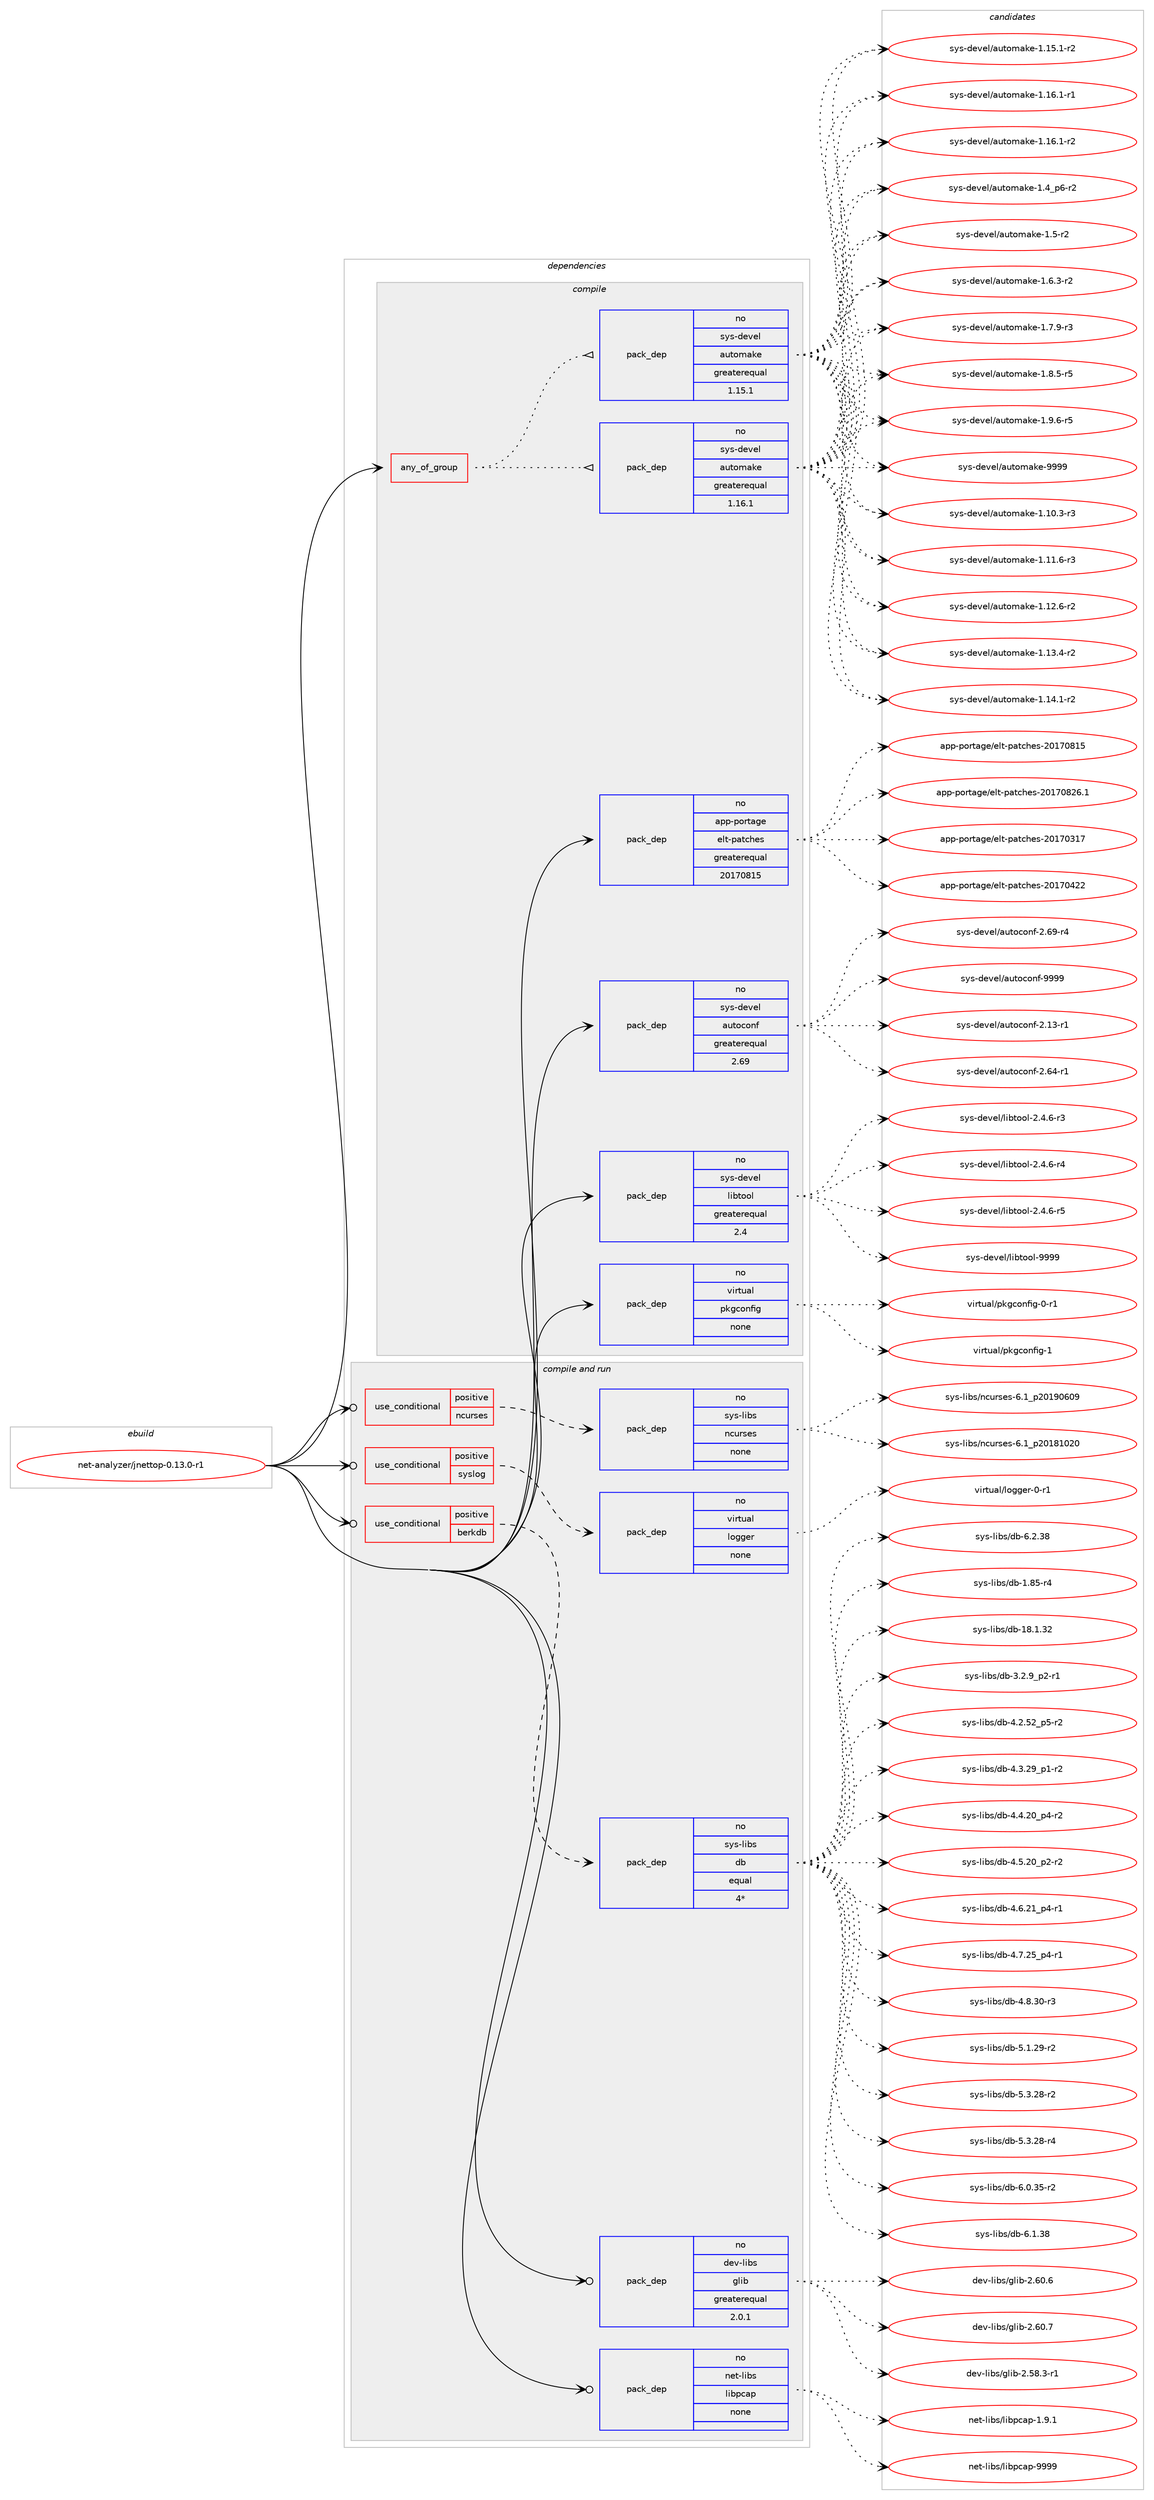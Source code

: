digraph prolog {

# *************
# Graph options
# *************

newrank=true;
concentrate=true;
compound=true;
graph [rankdir=LR,fontname=Helvetica,fontsize=10,ranksep=1.5];#, ranksep=2.5, nodesep=0.2];
edge  [arrowhead=vee];
node  [fontname=Helvetica,fontsize=10];

# **********
# The ebuild
# **********

subgraph cluster_leftcol {
color=gray;
rank=same;
label=<<i>ebuild</i>>;
id [label="net-analyzer/jnettop-0.13.0-r1", color=red, width=4, href="../net-analyzer/jnettop-0.13.0-r1.svg"];
}

# ****************
# The dependencies
# ****************

subgraph cluster_midcol {
color=gray;
label=<<i>dependencies</i>>;
subgraph cluster_compile {
fillcolor="#eeeeee";
style=filled;
label=<<i>compile</i>>;
subgraph any13738 {
dependency813022 [label=<<TABLE BORDER="0" CELLBORDER="1" CELLSPACING="0" CELLPADDING="4"><TR><TD CELLPADDING="10">any_of_group</TD></TR></TABLE>>, shape=none, color=red];subgraph pack600971 {
dependency813023 [label=<<TABLE BORDER="0" CELLBORDER="1" CELLSPACING="0" CELLPADDING="4" WIDTH="220"><TR><TD ROWSPAN="6" CELLPADDING="30">pack_dep</TD></TR><TR><TD WIDTH="110">no</TD></TR><TR><TD>sys-devel</TD></TR><TR><TD>automake</TD></TR><TR><TD>greaterequal</TD></TR><TR><TD>1.16.1</TD></TR></TABLE>>, shape=none, color=blue];
}
dependency813022:e -> dependency813023:w [weight=20,style="dotted",arrowhead="oinv"];
subgraph pack600972 {
dependency813024 [label=<<TABLE BORDER="0" CELLBORDER="1" CELLSPACING="0" CELLPADDING="4" WIDTH="220"><TR><TD ROWSPAN="6" CELLPADDING="30">pack_dep</TD></TR><TR><TD WIDTH="110">no</TD></TR><TR><TD>sys-devel</TD></TR><TR><TD>automake</TD></TR><TR><TD>greaterequal</TD></TR><TR><TD>1.15.1</TD></TR></TABLE>>, shape=none, color=blue];
}
dependency813022:e -> dependency813024:w [weight=20,style="dotted",arrowhead="oinv"];
}
id:e -> dependency813022:w [weight=20,style="solid",arrowhead="vee"];
subgraph pack600973 {
dependency813025 [label=<<TABLE BORDER="0" CELLBORDER="1" CELLSPACING="0" CELLPADDING="4" WIDTH="220"><TR><TD ROWSPAN="6" CELLPADDING="30">pack_dep</TD></TR><TR><TD WIDTH="110">no</TD></TR><TR><TD>app-portage</TD></TR><TR><TD>elt-patches</TD></TR><TR><TD>greaterequal</TD></TR><TR><TD>20170815</TD></TR></TABLE>>, shape=none, color=blue];
}
id:e -> dependency813025:w [weight=20,style="solid",arrowhead="vee"];
subgraph pack600974 {
dependency813026 [label=<<TABLE BORDER="0" CELLBORDER="1" CELLSPACING="0" CELLPADDING="4" WIDTH="220"><TR><TD ROWSPAN="6" CELLPADDING="30">pack_dep</TD></TR><TR><TD WIDTH="110">no</TD></TR><TR><TD>sys-devel</TD></TR><TR><TD>autoconf</TD></TR><TR><TD>greaterequal</TD></TR><TR><TD>2.69</TD></TR></TABLE>>, shape=none, color=blue];
}
id:e -> dependency813026:w [weight=20,style="solid",arrowhead="vee"];
subgraph pack600975 {
dependency813027 [label=<<TABLE BORDER="0" CELLBORDER="1" CELLSPACING="0" CELLPADDING="4" WIDTH="220"><TR><TD ROWSPAN="6" CELLPADDING="30">pack_dep</TD></TR><TR><TD WIDTH="110">no</TD></TR><TR><TD>sys-devel</TD></TR><TR><TD>libtool</TD></TR><TR><TD>greaterequal</TD></TR><TR><TD>2.4</TD></TR></TABLE>>, shape=none, color=blue];
}
id:e -> dependency813027:w [weight=20,style="solid",arrowhead="vee"];
subgraph pack600976 {
dependency813028 [label=<<TABLE BORDER="0" CELLBORDER="1" CELLSPACING="0" CELLPADDING="4" WIDTH="220"><TR><TD ROWSPAN="6" CELLPADDING="30">pack_dep</TD></TR><TR><TD WIDTH="110">no</TD></TR><TR><TD>virtual</TD></TR><TR><TD>pkgconfig</TD></TR><TR><TD>none</TD></TR><TR><TD></TD></TR></TABLE>>, shape=none, color=blue];
}
id:e -> dependency813028:w [weight=20,style="solid",arrowhead="vee"];
}
subgraph cluster_compileandrun {
fillcolor="#eeeeee";
style=filled;
label=<<i>compile and run</i>>;
subgraph cond197863 {
dependency813029 [label=<<TABLE BORDER="0" CELLBORDER="1" CELLSPACING="0" CELLPADDING="4"><TR><TD ROWSPAN="3" CELLPADDING="10">use_conditional</TD></TR><TR><TD>positive</TD></TR><TR><TD>berkdb</TD></TR></TABLE>>, shape=none, color=red];
subgraph pack600977 {
dependency813030 [label=<<TABLE BORDER="0" CELLBORDER="1" CELLSPACING="0" CELLPADDING="4" WIDTH="220"><TR><TD ROWSPAN="6" CELLPADDING="30">pack_dep</TD></TR><TR><TD WIDTH="110">no</TD></TR><TR><TD>sys-libs</TD></TR><TR><TD>db</TD></TR><TR><TD>equal</TD></TR><TR><TD>4*</TD></TR></TABLE>>, shape=none, color=blue];
}
dependency813029:e -> dependency813030:w [weight=20,style="dashed",arrowhead="vee"];
}
id:e -> dependency813029:w [weight=20,style="solid",arrowhead="odotvee"];
subgraph cond197864 {
dependency813031 [label=<<TABLE BORDER="0" CELLBORDER="1" CELLSPACING="0" CELLPADDING="4"><TR><TD ROWSPAN="3" CELLPADDING="10">use_conditional</TD></TR><TR><TD>positive</TD></TR><TR><TD>ncurses</TD></TR></TABLE>>, shape=none, color=red];
subgraph pack600978 {
dependency813032 [label=<<TABLE BORDER="0" CELLBORDER="1" CELLSPACING="0" CELLPADDING="4" WIDTH="220"><TR><TD ROWSPAN="6" CELLPADDING="30">pack_dep</TD></TR><TR><TD WIDTH="110">no</TD></TR><TR><TD>sys-libs</TD></TR><TR><TD>ncurses</TD></TR><TR><TD>none</TD></TR><TR><TD></TD></TR></TABLE>>, shape=none, color=blue];
}
dependency813031:e -> dependency813032:w [weight=20,style="dashed",arrowhead="vee"];
}
id:e -> dependency813031:w [weight=20,style="solid",arrowhead="odotvee"];
subgraph cond197865 {
dependency813033 [label=<<TABLE BORDER="0" CELLBORDER="1" CELLSPACING="0" CELLPADDING="4"><TR><TD ROWSPAN="3" CELLPADDING="10">use_conditional</TD></TR><TR><TD>positive</TD></TR><TR><TD>syslog</TD></TR></TABLE>>, shape=none, color=red];
subgraph pack600979 {
dependency813034 [label=<<TABLE BORDER="0" CELLBORDER="1" CELLSPACING="0" CELLPADDING="4" WIDTH="220"><TR><TD ROWSPAN="6" CELLPADDING="30">pack_dep</TD></TR><TR><TD WIDTH="110">no</TD></TR><TR><TD>virtual</TD></TR><TR><TD>logger</TD></TR><TR><TD>none</TD></TR><TR><TD></TD></TR></TABLE>>, shape=none, color=blue];
}
dependency813033:e -> dependency813034:w [weight=20,style="dashed",arrowhead="vee"];
}
id:e -> dependency813033:w [weight=20,style="solid",arrowhead="odotvee"];
subgraph pack600980 {
dependency813035 [label=<<TABLE BORDER="0" CELLBORDER="1" CELLSPACING="0" CELLPADDING="4" WIDTH="220"><TR><TD ROWSPAN="6" CELLPADDING="30">pack_dep</TD></TR><TR><TD WIDTH="110">no</TD></TR><TR><TD>dev-libs</TD></TR><TR><TD>glib</TD></TR><TR><TD>greaterequal</TD></TR><TR><TD>2.0.1</TD></TR></TABLE>>, shape=none, color=blue];
}
id:e -> dependency813035:w [weight=20,style="solid",arrowhead="odotvee"];
subgraph pack600981 {
dependency813036 [label=<<TABLE BORDER="0" CELLBORDER="1" CELLSPACING="0" CELLPADDING="4" WIDTH="220"><TR><TD ROWSPAN="6" CELLPADDING="30">pack_dep</TD></TR><TR><TD WIDTH="110">no</TD></TR><TR><TD>net-libs</TD></TR><TR><TD>libpcap</TD></TR><TR><TD>none</TD></TR><TR><TD></TD></TR></TABLE>>, shape=none, color=blue];
}
id:e -> dependency813036:w [weight=20,style="solid",arrowhead="odotvee"];
}
subgraph cluster_run {
fillcolor="#eeeeee";
style=filled;
label=<<i>run</i>>;
}
}

# **************
# The candidates
# **************

subgraph cluster_choices {
rank=same;
color=gray;
label=<<i>candidates</i>>;

subgraph choice600971 {
color=black;
nodesep=1;
choice11512111545100101118101108479711711611110997107101454946494846514511451 [label="sys-devel/automake-1.10.3-r3", color=red, width=4,href="../sys-devel/automake-1.10.3-r3.svg"];
choice11512111545100101118101108479711711611110997107101454946494946544511451 [label="sys-devel/automake-1.11.6-r3", color=red, width=4,href="../sys-devel/automake-1.11.6-r3.svg"];
choice11512111545100101118101108479711711611110997107101454946495046544511450 [label="sys-devel/automake-1.12.6-r2", color=red, width=4,href="../sys-devel/automake-1.12.6-r2.svg"];
choice11512111545100101118101108479711711611110997107101454946495146524511450 [label="sys-devel/automake-1.13.4-r2", color=red, width=4,href="../sys-devel/automake-1.13.4-r2.svg"];
choice11512111545100101118101108479711711611110997107101454946495246494511450 [label="sys-devel/automake-1.14.1-r2", color=red, width=4,href="../sys-devel/automake-1.14.1-r2.svg"];
choice11512111545100101118101108479711711611110997107101454946495346494511450 [label="sys-devel/automake-1.15.1-r2", color=red, width=4,href="../sys-devel/automake-1.15.1-r2.svg"];
choice11512111545100101118101108479711711611110997107101454946495446494511449 [label="sys-devel/automake-1.16.1-r1", color=red, width=4,href="../sys-devel/automake-1.16.1-r1.svg"];
choice11512111545100101118101108479711711611110997107101454946495446494511450 [label="sys-devel/automake-1.16.1-r2", color=red, width=4,href="../sys-devel/automake-1.16.1-r2.svg"];
choice115121115451001011181011084797117116111109971071014549465295112544511450 [label="sys-devel/automake-1.4_p6-r2", color=red, width=4,href="../sys-devel/automake-1.4_p6-r2.svg"];
choice11512111545100101118101108479711711611110997107101454946534511450 [label="sys-devel/automake-1.5-r2", color=red, width=4,href="../sys-devel/automake-1.5-r2.svg"];
choice115121115451001011181011084797117116111109971071014549465446514511450 [label="sys-devel/automake-1.6.3-r2", color=red, width=4,href="../sys-devel/automake-1.6.3-r2.svg"];
choice115121115451001011181011084797117116111109971071014549465546574511451 [label="sys-devel/automake-1.7.9-r3", color=red, width=4,href="../sys-devel/automake-1.7.9-r3.svg"];
choice115121115451001011181011084797117116111109971071014549465646534511453 [label="sys-devel/automake-1.8.5-r5", color=red, width=4,href="../sys-devel/automake-1.8.5-r5.svg"];
choice115121115451001011181011084797117116111109971071014549465746544511453 [label="sys-devel/automake-1.9.6-r5", color=red, width=4,href="../sys-devel/automake-1.9.6-r5.svg"];
choice115121115451001011181011084797117116111109971071014557575757 [label="sys-devel/automake-9999", color=red, width=4,href="../sys-devel/automake-9999.svg"];
dependency813023:e -> choice11512111545100101118101108479711711611110997107101454946494846514511451:w [style=dotted,weight="100"];
dependency813023:e -> choice11512111545100101118101108479711711611110997107101454946494946544511451:w [style=dotted,weight="100"];
dependency813023:e -> choice11512111545100101118101108479711711611110997107101454946495046544511450:w [style=dotted,weight="100"];
dependency813023:e -> choice11512111545100101118101108479711711611110997107101454946495146524511450:w [style=dotted,weight="100"];
dependency813023:e -> choice11512111545100101118101108479711711611110997107101454946495246494511450:w [style=dotted,weight="100"];
dependency813023:e -> choice11512111545100101118101108479711711611110997107101454946495346494511450:w [style=dotted,weight="100"];
dependency813023:e -> choice11512111545100101118101108479711711611110997107101454946495446494511449:w [style=dotted,weight="100"];
dependency813023:e -> choice11512111545100101118101108479711711611110997107101454946495446494511450:w [style=dotted,weight="100"];
dependency813023:e -> choice115121115451001011181011084797117116111109971071014549465295112544511450:w [style=dotted,weight="100"];
dependency813023:e -> choice11512111545100101118101108479711711611110997107101454946534511450:w [style=dotted,weight="100"];
dependency813023:e -> choice115121115451001011181011084797117116111109971071014549465446514511450:w [style=dotted,weight="100"];
dependency813023:e -> choice115121115451001011181011084797117116111109971071014549465546574511451:w [style=dotted,weight="100"];
dependency813023:e -> choice115121115451001011181011084797117116111109971071014549465646534511453:w [style=dotted,weight="100"];
dependency813023:e -> choice115121115451001011181011084797117116111109971071014549465746544511453:w [style=dotted,weight="100"];
dependency813023:e -> choice115121115451001011181011084797117116111109971071014557575757:w [style=dotted,weight="100"];
}
subgraph choice600972 {
color=black;
nodesep=1;
choice11512111545100101118101108479711711611110997107101454946494846514511451 [label="sys-devel/automake-1.10.3-r3", color=red, width=4,href="../sys-devel/automake-1.10.3-r3.svg"];
choice11512111545100101118101108479711711611110997107101454946494946544511451 [label="sys-devel/automake-1.11.6-r3", color=red, width=4,href="../sys-devel/automake-1.11.6-r3.svg"];
choice11512111545100101118101108479711711611110997107101454946495046544511450 [label="sys-devel/automake-1.12.6-r2", color=red, width=4,href="../sys-devel/automake-1.12.6-r2.svg"];
choice11512111545100101118101108479711711611110997107101454946495146524511450 [label="sys-devel/automake-1.13.4-r2", color=red, width=4,href="../sys-devel/automake-1.13.4-r2.svg"];
choice11512111545100101118101108479711711611110997107101454946495246494511450 [label="sys-devel/automake-1.14.1-r2", color=red, width=4,href="../sys-devel/automake-1.14.1-r2.svg"];
choice11512111545100101118101108479711711611110997107101454946495346494511450 [label="sys-devel/automake-1.15.1-r2", color=red, width=4,href="../sys-devel/automake-1.15.1-r2.svg"];
choice11512111545100101118101108479711711611110997107101454946495446494511449 [label="sys-devel/automake-1.16.1-r1", color=red, width=4,href="../sys-devel/automake-1.16.1-r1.svg"];
choice11512111545100101118101108479711711611110997107101454946495446494511450 [label="sys-devel/automake-1.16.1-r2", color=red, width=4,href="../sys-devel/automake-1.16.1-r2.svg"];
choice115121115451001011181011084797117116111109971071014549465295112544511450 [label="sys-devel/automake-1.4_p6-r2", color=red, width=4,href="../sys-devel/automake-1.4_p6-r2.svg"];
choice11512111545100101118101108479711711611110997107101454946534511450 [label="sys-devel/automake-1.5-r2", color=red, width=4,href="../sys-devel/automake-1.5-r2.svg"];
choice115121115451001011181011084797117116111109971071014549465446514511450 [label="sys-devel/automake-1.6.3-r2", color=red, width=4,href="../sys-devel/automake-1.6.3-r2.svg"];
choice115121115451001011181011084797117116111109971071014549465546574511451 [label="sys-devel/automake-1.7.9-r3", color=red, width=4,href="../sys-devel/automake-1.7.9-r3.svg"];
choice115121115451001011181011084797117116111109971071014549465646534511453 [label="sys-devel/automake-1.8.5-r5", color=red, width=4,href="../sys-devel/automake-1.8.5-r5.svg"];
choice115121115451001011181011084797117116111109971071014549465746544511453 [label="sys-devel/automake-1.9.6-r5", color=red, width=4,href="../sys-devel/automake-1.9.6-r5.svg"];
choice115121115451001011181011084797117116111109971071014557575757 [label="sys-devel/automake-9999", color=red, width=4,href="../sys-devel/automake-9999.svg"];
dependency813024:e -> choice11512111545100101118101108479711711611110997107101454946494846514511451:w [style=dotted,weight="100"];
dependency813024:e -> choice11512111545100101118101108479711711611110997107101454946494946544511451:w [style=dotted,weight="100"];
dependency813024:e -> choice11512111545100101118101108479711711611110997107101454946495046544511450:w [style=dotted,weight="100"];
dependency813024:e -> choice11512111545100101118101108479711711611110997107101454946495146524511450:w [style=dotted,weight="100"];
dependency813024:e -> choice11512111545100101118101108479711711611110997107101454946495246494511450:w [style=dotted,weight="100"];
dependency813024:e -> choice11512111545100101118101108479711711611110997107101454946495346494511450:w [style=dotted,weight="100"];
dependency813024:e -> choice11512111545100101118101108479711711611110997107101454946495446494511449:w [style=dotted,weight="100"];
dependency813024:e -> choice11512111545100101118101108479711711611110997107101454946495446494511450:w [style=dotted,weight="100"];
dependency813024:e -> choice115121115451001011181011084797117116111109971071014549465295112544511450:w [style=dotted,weight="100"];
dependency813024:e -> choice11512111545100101118101108479711711611110997107101454946534511450:w [style=dotted,weight="100"];
dependency813024:e -> choice115121115451001011181011084797117116111109971071014549465446514511450:w [style=dotted,weight="100"];
dependency813024:e -> choice115121115451001011181011084797117116111109971071014549465546574511451:w [style=dotted,weight="100"];
dependency813024:e -> choice115121115451001011181011084797117116111109971071014549465646534511453:w [style=dotted,weight="100"];
dependency813024:e -> choice115121115451001011181011084797117116111109971071014549465746544511453:w [style=dotted,weight="100"];
dependency813024:e -> choice115121115451001011181011084797117116111109971071014557575757:w [style=dotted,weight="100"];
}
subgraph choice600973 {
color=black;
nodesep=1;
choice97112112451121111141169710310147101108116451129711699104101115455048495548514955 [label="app-portage/elt-patches-20170317", color=red, width=4,href="../app-portage/elt-patches-20170317.svg"];
choice97112112451121111141169710310147101108116451129711699104101115455048495548525050 [label="app-portage/elt-patches-20170422", color=red, width=4,href="../app-portage/elt-patches-20170422.svg"];
choice97112112451121111141169710310147101108116451129711699104101115455048495548564953 [label="app-portage/elt-patches-20170815", color=red, width=4,href="../app-portage/elt-patches-20170815.svg"];
choice971121124511211111411697103101471011081164511297116991041011154550484955485650544649 [label="app-portage/elt-patches-20170826.1", color=red, width=4,href="../app-portage/elt-patches-20170826.1.svg"];
dependency813025:e -> choice97112112451121111141169710310147101108116451129711699104101115455048495548514955:w [style=dotted,weight="100"];
dependency813025:e -> choice97112112451121111141169710310147101108116451129711699104101115455048495548525050:w [style=dotted,weight="100"];
dependency813025:e -> choice97112112451121111141169710310147101108116451129711699104101115455048495548564953:w [style=dotted,weight="100"];
dependency813025:e -> choice971121124511211111411697103101471011081164511297116991041011154550484955485650544649:w [style=dotted,weight="100"];
}
subgraph choice600974 {
color=black;
nodesep=1;
choice1151211154510010111810110847971171161119911111010245504649514511449 [label="sys-devel/autoconf-2.13-r1", color=red, width=4,href="../sys-devel/autoconf-2.13-r1.svg"];
choice1151211154510010111810110847971171161119911111010245504654524511449 [label="sys-devel/autoconf-2.64-r1", color=red, width=4,href="../sys-devel/autoconf-2.64-r1.svg"];
choice1151211154510010111810110847971171161119911111010245504654574511452 [label="sys-devel/autoconf-2.69-r4", color=red, width=4,href="../sys-devel/autoconf-2.69-r4.svg"];
choice115121115451001011181011084797117116111991111101024557575757 [label="sys-devel/autoconf-9999", color=red, width=4,href="../sys-devel/autoconf-9999.svg"];
dependency813026:e -> choice1151211154510010111810110847971171161119911111010245504649514511449:w [style=dotted,weight="100"];
dependency813026:e -> choice1151211154510010111810110847971171161119911111010245504654524511449:w [style=dotted,weight="100"];
dependency813026:e -> choice1151211154510010111810110847971171161119911111010245504654574511452:w [style=dotted,weight="100"];
dependency813026:e -> choice115121115451001011181011084797117116111991111101024557575757:w [style=dotted,weight="100"];
}
subgraph choice600975 {
color=black;
nodesep=1;
choice1151211154510010111810110847108105981161111111084550465246544511451 [label="sys-devel/libtool-2.4.6-r3", color=red, width=4,href="../sys-devel/libtool-2.4.6-r3.svg"];
choice1151211154510010111810110847108105981161111111084550465246544511452 [label="sys-devel/libtool-2.4.6-r4", color=red, width=4,href="../sys-devel/libtool-2.4.6-r4.svg"];
choice1151211154510010111810110847108105981161111111084550465246544511453 [label="sys-devel/libtool-2.4.6-r5", color=red, width=4,href="../sys-devel/libtool-2.4.6-r5.svg"];
choice1151211154510010111810110847108105981161111111084557575757 [label="sys-devel/libtool-9999", color=red, width=4,href="../sys-devel/libtool-9999.svg"];
dependency813027:e -> choice1151211154510010111810110847108105981161111111084550465246544511451:w [style=dotted,weight="100"];
dependency813027:e -> choice1151211154510010111810110847108105981161111111084550465246544511452:w [style=dotted,weight="100"];
dependency813027:e -> choice1151211154510010111810110847108105981161111111084550465246544511453:w [style=dotted,weight="100"];
dependency813027:e -> choice1151211154510010111810110847108105981161111111084557575757:w [style=dotted,weight="100"];
}
subgraph choice600976 {
color=black;
nodesep=1;
choice11810511411611797108471121071039911111010210510345484511449 [label="virtual/pkgconfig-0-r1", color=red, width=4,href="../virtual/pkgconfig-0-r1.svg"];
choice1181051141161179710847112107103991111101021051034549 [label="virtual/pkgconfig-1", color=red, width=4,href="../virtual/pkgconfig-1.svg"];
dependency813028:e -> choice11810511411611797108471121071039911111010210510345484511449:w [style=dotted,weight="100"];
dependency813028:e -> choice1181051141161179710847112107103991111101021051034549:w [style=dotted,weight="100"];
}
subgraph choice600977 {
color=black;
nodesep=1;
choice1151211154510810598115471009845494656534511452 [label="sys-libs/db-1.85-r4", color=red, width=4,href="../sys-libs/db-1.85-r4.svg"];
choice115121115451081059811547100984549564649465150 [label="sys-libs/db-18.1.32", color=red, width=4,href="../sys-libs/db-18.1.32.svg"];
choice1151211154510810598115471009845514650465795112504511449 [label="sys-libs/db-3.2.9_p2-r1", color=red, width=4,href="../sys-libs/db-3.2.9_p2-r1.svg"];
choice115121115451081059811547100984552465046535095112534511450 [label="sys-libs/db-4.2.52_p5-r2", color=red, width=4,href="../sys-libs/db-4.2.52_p5-r2.svg"];
choice115121115451081059811547100984552465146505795112494511450 [label="sys-libs/db-4.3.29_p1-r2", color=red, width=4,href="../sys-libs/db-4.3.29_p1-r2.svg"];
choice115121115451081059811547100984552465246504895112524511450 [label="sys-libs/db-4.4.20_p4-r2", color=red, width=4,href="../sys-libs/db-4.4.20_p4-r2.svg"];
choice115121115451081059811547100984552465346504895112504511450 [label="sys-libs/db-4.5.20_p2-r2", color=red, width=4,href="../sys-libs/db-4.5.20_p2-r2.svg"];
choice115121115451081059811547100984552465446504995112524511449 [label="sys-libs/db-4.6.21_p4-r1", color=red, width=4,href="../sys-libs/db-4.6.21_p4-r1.svg"];
choice115121115451081059811547100984552465546505395112524511449 [label="sys-libs/db-4.7.25_p4-r1", color=red, width=4,href="../sys-libs/db-4.7.25_p4-r1.svg"];
choice11512111545108105981154710098455246564651484511451 [label="sys-libs/db-4.8.30-r3", color=red, width=4,href="../sys-libs/db-4.8.30-r3.svg"];
choice11512111545108105981154710098455346494650574511450 [label="sys-libs/db-5.1.29-r2", color=red, width=4,href="../sys-libs/db-5.1.29-r2.svg"];
choice11512111545108105981154710098455346514650564511450 [label="sys-libs/db-5.3.28-r2", color=red, width=4,href="../sys-libs/db-5.3.28-r2.svg"];
choice11512111545108105981154710098455346514650564511452 [label="sys-libs/db-5.3.28-r4", color=red, width=4,href="../sys-libs/db-5.3.28-r4.svg"];
choice11512111545108105981154710098455446484651534511450 [label="sys-libs/db-6.0.35-r2", color=red, width=4,href="../sys-libs/db-6.0.35-r2.svg"];
choice1151211154510810598115471009845544649465156 [label="sys-libs/db-6.1.38", color=red, width=4,href="../sys-libs/db-6.1.38.svg"];
choice1151211154510810598115471009845544650465156 [label="sys-libs/db-6.2.38", color=red, width=4,href="../sys-libs/db-6.2.38.svg"];
dependency813030:e -> choice1151211154510810598115471009845494656534511452:w [style=dotted,weight="100"];
dependency813030:e -> choice115121115451081059811547100984549564649465150:w [style=dotted,weight="100"];
dependency813030:e -> choice1151211154510810598115471009845514650465795112504511449:w [style=dotted,weight="100"];
dependency813030:e -> choice115121115451081059811547100984552465046535095112534511450:w [style=dotted,weight="100"];
dependency813030:e -> choice115121115451081059811547100984552465146505795112494511450:w [style=dotted,weight="100"];
dependency813030:e -> choice115121115451081059811547100984552465246504895112524511450:w [style=dotted,weight="100"];
dependency813030:e -> choice115121115451081059811547100984552465346504895112504511450:w [style=dotted,weight="100"];
dependency813030:e -> choice115121115451081059811547100984552465446504995112524511449:w [style=dotted,weight="100"];
dependency813030:e -> choice115121115451081059811547100984552465546505395112524511449:w [style=dotted,weight="100"];
dependency813030:e -> choice11512111545108105981154710098455246564651484511451:w [style=dotted,weight="100"];
dependency813030:e -> choice11512111545108105981154710098455346494650574511450:w [style=dotted,weight="100"];
dependency813030:e -> choice11512111545108105981154710098455346514650564511450:w [style=dotted,weight="100"];
dependency813030:e -> choice11512111545108105981154710098455346514650564511452:w [style=dotted,weight="100"];
dependency813030:e -> choice11512111545108105981154710098455446484651534511450:w [style=dotted,weight="100"];
dependency813030:e -> choice1151211154510810598115471009845544649465156:w [style=dotted,weight="100"];
dependency813030:e -> choice1151211154510810598115471009845544650465156:w [style=dotted,weight="100"];
}
subgraph choice600978 {
color=black;
nodesep=1;
choice1151211154510810598115471109911711411510111545544649951125048495649485048 [label="sys-libs/ncurses-6.1_p20181020", color=red, width=4,href="../sys-libs/ncurses-6.1_p20181020.svg"];
choice1151211154510810598115471109911711411510111545544649951125048495748544857 [label="sys-libs/ncurses-6.1_p20190609", color=red, width=4,href="../sys-libs/ncurses-6.1_p20190609.svg"];
dependency813032:e -> choice1151211154510810598115471109911711411510111545544649951125048495649485048:w [style=dotted,weight="100"];
dependency813032:e -> choice1151211154510810598115471109911711411510111545544649951125048495748544857:w [style=dotted,weight="100"];
}
subgraph choice600979 {
color=black;
nodesep=1;
choice118105114116117971084710811110310310111445484511449 [label="virtual/logger-0-r1", color=red, width=4,href="../virtual/logger-0-r1.svg"];
dependency813034:e -> choice118105114116117971084710811110310310111445484511449:w [style=dotted,weight="100"];
}
subgraph choice600980 {
color=black;
nodesep=1;
choice10010111845108105981154710310810598455046535646514511449 [label="dev-libs/glib-2.58.3-r1", color=red, width=4,href="../dev-libs/glib-2.58.3-r1.svg"];
choice1001011184510810598115471031081059845504654484654 [label="dev-libs/glib-2.60.6", color=red, width=4,href="../dev-libs/glib-2.60.6.svg"];
choice1001011184510810598115471031081059845504654484655 [label="dev-libs/glib-2.60.7", color=red, width=4,href="../dev-libs/glib-2.60.7.svg"];
dependency813035:e -> choice10010111845108105981154710310810598455046535646514511449:w [style=dotted,weight="100"];
dependency813035:e -> choice1001011184510810598115471031081059845504654484654:w [style=dotted,weight="100"];
dependency813035:e -> choice1001011184510810598115471031081059845504654484655:w [style=dotted,weight="100"];
}
subgraph choice600981 {
color=black;
nodesep=1;
choice110101116451081059811547108105981129997112454946574649 [label="net-libs/libpcap-1.9.1", color=red, width=4,href="../net-libs/libpcap-1.9.1.svg"];
choice1101011164510810598115471081059811299971124557575757 [label="net-libs/libpcap-9999", color=red, width=4,href="../net-libs/libpcap-9999.svg"];
dependency813036:e -> choice110101116451081059811547108105981129997112454946574649:w [style=dotted,weight="100"];
dependency813036:e -> choice1101011164510810598115471081059811299971124557575757:w [style=dotted,weight="100"];
}
}

}
